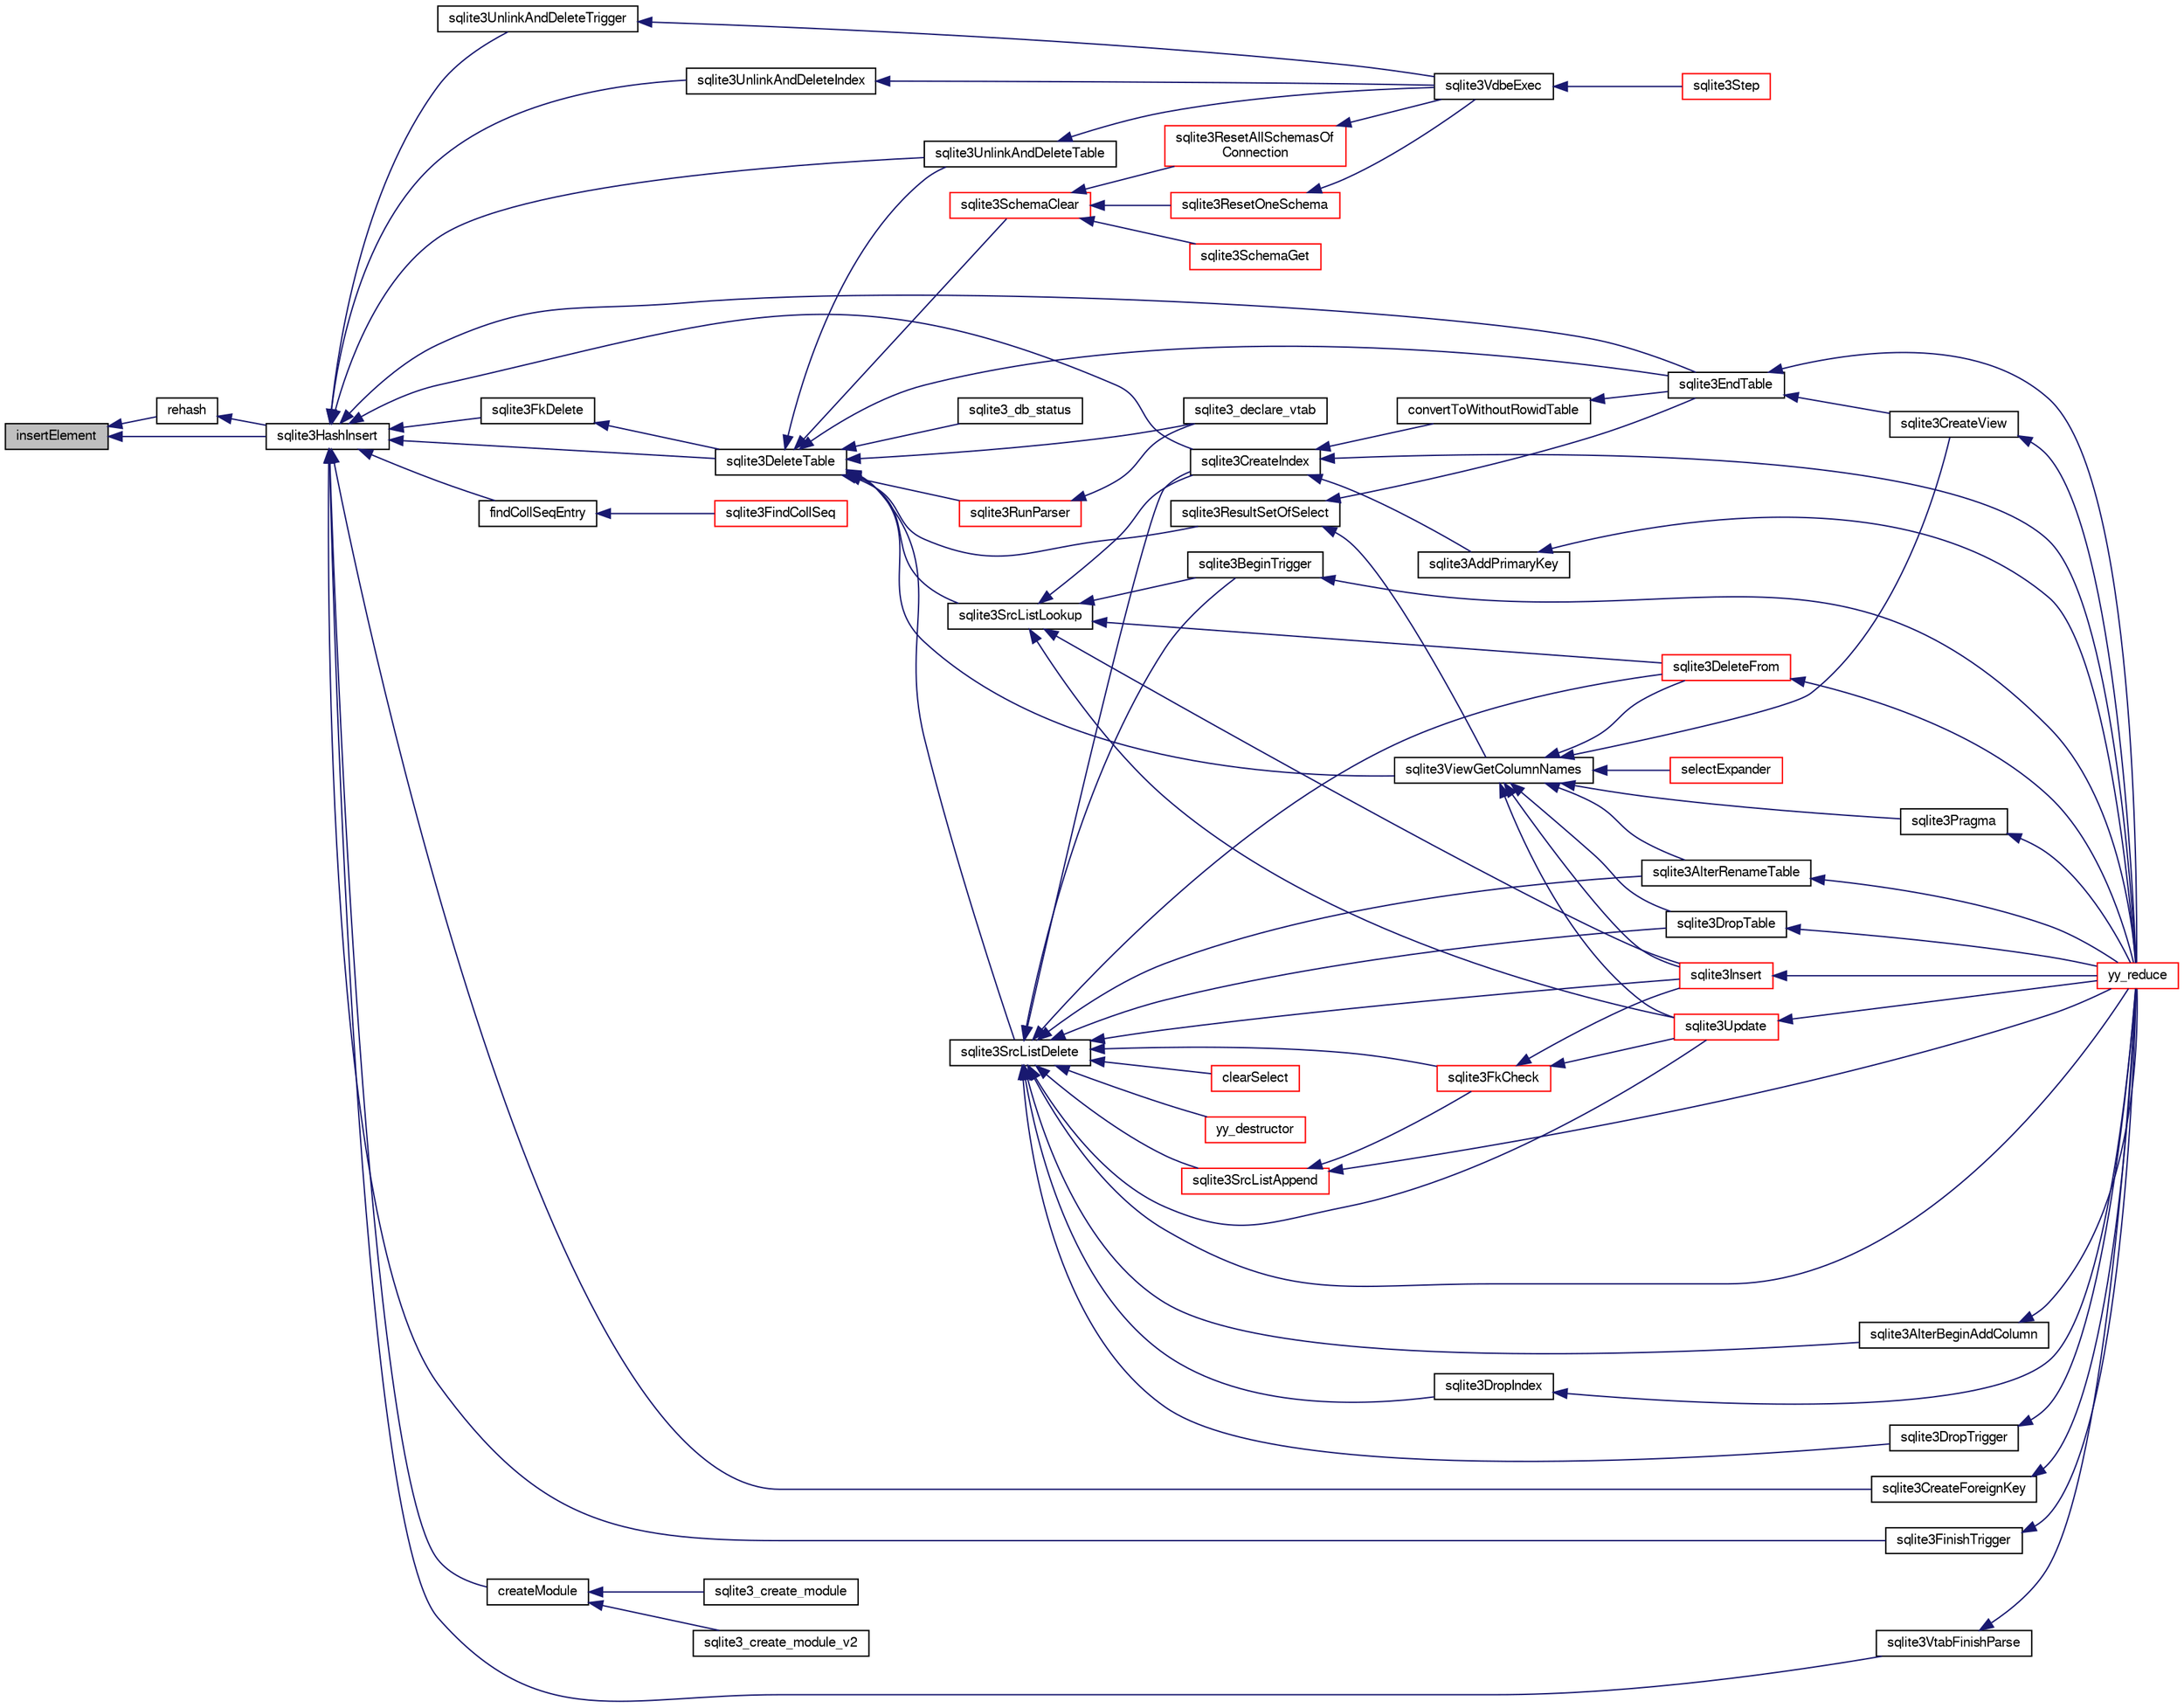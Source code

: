 digraph "insertElement"
{
  edge [fontname="FreeSans",fontsize="10",labelfontname="FreeSans",labelfontsize="10"];
  node [fontname="FreeSans",fontsize="10",shape=record];
  rankdir="LR";
  Node141428 [label="insertElement",height=0.2,width=0.4,color="black", fillcolor="grey75", style="filled", fontcolor="black"];
  Node141428 -> Node141429 [dir="back",color="midnightblue",fontsize="10",style="solid",fontname="FreeSans"];
  Node141429 [label="rehash",height=0.2,width=0.4,color="black", fillcolor="white", style="filled",URL="$sqlite3_8c.html#a4851529638f6c7af16239ee6e2dcc628"];
  Node141429 -> Node141430 [dir="back",color="midnightblue",fontsize="10",style="solid",fontname="FreeSans"];
  Node141430 [label="sqlite3HashInsert",height=0.2,width=0.4,color="black", fillcolor="white", style="filled",URL="$sqlite3_8c.html#aebbc6c13b3c139d5f3463938f441da3d"];
  Node141430 -> Node141431 [dir="back",color="midnightblue",fontsize="10",style="solid",fontname="FreeSans"];
  Node141431 [label="sqlite3UnlinkAndDeleteIndex",height=0.2,width=0.4,color="black", fillcolor="white", style="filled",URL="$sqlite3_8c.html#a889f2dcb438c56db37a6d61e9f25e244"];
  Node141431 -> Node141432 [dir="back",color="midnightblue",fontsize="10",style="solid",fontname="FreeSans"];
  Node141432 [label="sqlite3VdbeExec",height=0.2,width=0.4,color="black", fillcolor="white", style="filled",URL="$sqlite3_8c.html#a8ce40a614bdc56719c4d642b1e4dfb21"];
  Node141432 -> Node141433 [dir="back",color="midnightblue",fontsize="10",style="solid",fontname="FreeSans"];
  Node141433 [label="sqlite3Step",height=0.2,width=0.4,color="red", fillcolor="white", style="filled",URL="$sqlite3_8c.html#a3f2872e873e2758a4beedad1d5113554"];
  Node141430 -> Node141560 [dir="back",color="midnightblue",fontsize="10",style="solid",fontname="FreeSans"];
  Node141560 [label="sqlite3DeleteTable",height=0.2,width=0.4,color="black", fillcolor="white", style="filled",URL="$sqlite3_8c.html#a7fd3d507375a381a3807f92735318973"];
  Node141560 -> Node141561 [dir="back",color="midnightblue",fontsize="10",style="solid",fontname="FreeSans"];
  Node141561 [label="sqlite3_db_status",height=0.2,width=0.4,color="black", fillcolor="white", style="filled",URL="$sqlite3_8h.html#ab64e8333313ee2e44116842711818940"];
  Node141560 -> Node141562 [dir="back",color="midnightblue",fontsize="10",style="solid",fontname="FreeSans"];
  Node141562 [label="sqlite3UnlinkAndDeleteTable",height=0.2,width=0.4,color="black", fillcolor="white", style="filled",URL="$sqlite3_8c.html#a9733677716a49de464f86fff164e9a1b"];
  Node141562 -> Node141432 [dir="back",color="midnightblue",fontsize="10",style="solid",fontname="FreeSans"];
  Node141560 -> Node141474 [dir="back",color="midnightblue",fontsize="10",style="solid",fontname="FreeSans"];
  Node141474 [label="sqlite3EndTable",height=0.2,width=0.4,color="black", fillcolor="white", style="filled",URL="$sqlite3_8c.html#a7b5f2c66c0f0b6f819d970ca389768b0"];
  Node141474 -> Node141475 [dir="back",color="midnightblue",fontsize="10",style="solid",fontname="FreeSans"];
  Node141475 [label="sqlite3CreateView",height=0.2,width=0.4,color="black", fillcolor="white", style="filled",URL="$sqlite3_8c.html#a9d85cb00ff71dee5cd9a019503a6982e"];
  Node141475 -> Node141462 [dir="back",color="midnightblue",fontsize="10",style="solid",fontname="FreeSans"];
  Node141462 [label="yy_reduce",height=0.2,width=0.4,color="red", fillcolor="white", style="filled",URL="$sqlite3_8c.html#a7c419a9b25711c666a9a2449ef377f14"];
  Node141474 -> Node141462 [dir="back",color="midnightblue",fontsize="10",style="solid",fontname="FreeSans"];
  Node141560 -> Node141509 [dir="back",color="midnightblue",fontsize="10",style="solid",fontname="FreeSans"];
  Node141509 [label="sqlite3ViewGetColumnNames",height=0.2,width=0.4,color="black", fillcolor="white", style="filled",URL="$sqlite3_8c.html#aebc7cd8d9e2bd174ae0a60363d3f6ce8"];
  Node141509 -> Node141468 [dir="back",color="midnightblue",fontsize="10",style="solid",fontname="FreeSans"];
  Node141468 [label="sqlite3AlterRenameTable",height=0.2,width=0.4,color="black", fillcolor="white", style="filled",URL="$sqlite3_8c.html#aa5cfdb507ff74e559f2efb0318c96d2c"];
  Node141468 -> Node141462 [dir="back",color="midnightblue",fontsize="10",style="solid",fontname="FreeSans"];
  Node141509 -> Node141475 [dir="back",color="midnightblue",fontsize="10",style="solid",fontname="FreeSans"];
  Node141509 -> Node141470 [dir="back",color="midnightblue",fontsize="10",style="solid",fontname="FreeSans"];
  Node141470 [label="sqlite3DropTable",height=0.2,width=0.4,color="black", fillcolor="white", style="filled",URL="$sqlite3_8c.html#a5534f77364b5568783c0e50db3c9defb"];
  Node141470 -> Node141462 [dir="back",color="midnightblue",fontsize="10",style="solid",fontname="FreeSans"];
  Node141509 -> Node141477 [dir="back",color="midnightblue",fontsize="10",style="solid",fontname="FreeSans"];
  Node141477 [label="sqlite3DeleteFrom",height=0.2,width=0.4,color="red", fillcolor="white", style="filled",URL="$sqlite3_8c.html#ab9b4b45349188b49eabb23f94608a091"];
  Node141477 -> Node141462 [dir="back",color="midnightblue",fontsize="10",style="solid",fontname="FreeSans"];
  Node141509 -> Node141486 [dir="back",color="midnightblue",fontsize="10",style="solid",fontname="FreeSans"];
  Node141486 [label="sqlite3Insert",height=0.2,width=0.4,color="red", fillcolor="white", style="filled",URL="$sqlite3_8c.html#a5b17c9c2000bae6bdff8e6be48d7dc2b"];
  Node141486 -> Node141462 [dir="back",color="midnightblue",fontsize="10",style="solid",fontname="FreeSans"];
  Node141509 -> Node141510 [dir="back",color="midnightblue",fontsize="10",style="solid",fontname="FreeSans"];
  Node141510 [label="sqlite3Pragma",height=0.2,width=0.4,color="black", fillcolor="white", style="filled",URL="$sqlite3_8c.html#a111391370f58f8e6a6eca51fd34d62ed"];
  Node141510 -> Node141462 [dir="back",color="midnightblue",fontsize="10",style="solid",fontname="FreeSans"];
  Node141509 -> Node141493 [dir="back",color="midnightblue",fontsize="10",style="solid",fontname="FreeSans"];
  Node141493 [label="selectExpander",height=0.2,width=0.4,color="red", fillcolor="white", style="filled",URL="$sqlite3_8c.html#abee977318fbf74531340c6e41b0ca953"];
  Node141509 -> Node141487 [dir="back",color="midnightblue",fontsize="10",style="solid",fontname="FreeSans"];
  Node141487 [label="sqlite3Update",height=0.2,width=0.4,color="red", fillcolor="white", style="filled",URL="$sqlite3_8c.html#ac5aa67c46e8cc8174566fabe6809fafa"];
  Node141487 -> Node141462 [dir="back",color="midnightblue",fontsize="10",style="solid",fontname="FreeSans"];
  Node141560 -> Node141563 [dir="back",color="midnightblue",fontsize="10",style="solid",fontname="FreeSans"];
  Node141563 [label="sqlite3SrcListDelete",height=0.2,width=0.4,color="black", fillcolor="white", style="filled",URL="$sqlite3_8c.html#acc250a3e5e7fd8889a16a9f28e3e7312"];
  Node141563 -> Node141468 [dir="back",color="midnightblue",fontsize="10",style="solid",fontname="FreeSans"];
  Node141563 -> Node141469 [dir="back",color="midnightblue",fontsize="10",style="solid",fontname="FreeSans"];
  Node141469 [label="sqlite3AlterBeginAddColumn",height=0.2,width=0.4,color="black", fillcolor="white", style="filled",URL="$sqlite3_8c.html#a884f7bc342f8753d938ae1f1b9157d2d"];
  Node141469 -> Node141462 [dir="back",color="midnightblue",fontsize="10",style="solid",fontname="FreeSans"];
  Node141563 -> Node141470 [dir="back",color="midnightblue",fontsize="10",style="solid",fontname="FreeSans"];
  Node141563 -> Node141471 [dir="back",color="midnightblue",fontsize="10",style="solid",fontname="FreeSans"];
  Node141471 [label="sqlite3CreateIndex",height=0.2,width=0.4,color="black", fillcolor="white", style="filled",URL="$sqlite3_8c.html#a8dbe5e590ab6c58a8c45f34f7c81e825"];
  Node141471 -> Node141472 [dir="back",color="midnightblue",fontsize="10",style="solid",fontname="FreeSans"];
  Node141472 [label="sqlite3AddPrimaryKey",height=0.2,width=0.4,color="black", fillcolor="white", style="filled",URL="$sqlite3_8c.html#af2b0672c3379d2a7d927d210ae0ade62"];
  Node141472 -> Node141462 [dir="back",color="midnightblue",fontsize="10",style="solid",fontname="FreeSans"];
  Node141471 -> Node141473 [dir="back",color="midnightblue",fontsize="10",style="solid",fontname="FreeSans"];
  Node141473 [label="convertToWithoutRowidTable",height=0.2,width=0.4,color="black", fillcolor="white", style="filled",URL="$sqlite3_8c.html#a0d41effc4e4a0ba740429a08f6747313"];
  Node141473 -> Node141474 [dir="back",color="midnightblue",fontsize="10",style="solid",fontname="FreeSans"];
  Node141471 -> Node141462 [dir="back",color="midnightblue",fontsize="10",style="solid",fontname="FreeSans"];
  Node141563 -> Node141556 [dir="back",color="midnightblue",fontsize="10",style="solid",fontname="FreeSans"];
  Node141556 [label="sqlite3DropIndex",height=0.2,width=0.4,color="black", fillcolor="white", style="filled",URL="$sqlite3_8c.html#a3ffd2536f34a0cf6d427710b06b71e83"];
  Node141556 -> Node141462 [dir="back",color="midnightblue",fontsize="10",style="solid",fontname="FreeSans"];
  Node141563 -> Node141564 [dir="back",color="midnightblue",fontsize="10",style="solid",fontname="FreeSans"];
  Node141564 [label="sqlite3SrcListAppend",height=0.2,width=0.4,color="red", fillcolor="white", style="filled",URL="$sqlite3_8c.html#a2d72a77bc508ef9a3e4a7f9af34d4fce"];
  Node141564 -> Node141506 [dir="back",color="midnightblue",fontsize="10",style="solid",fontname="FreeSans"];
  Node141506 [label="sqlite3FkCheck",height=0.2,width=0.4,color="red", fillcolor="white", style="filled",URL="$sqlite3_8c.html#aa38fb76c7d6f48f19772877a41703b92"];
  Node141506 -> Node141486 [dir="back",color="midnightblue",fontsize="10",style="solid",fontname="FreeSans"];
  Node141506 -> Node141487 [dir="back",color="midnightblue",fontsize="10",style="solid",fontname="FreeSans"];
  Node141564 -> Node141462 [dir="back",color="midnightblue",fontsize="10",style="solid",fontname="FreeSans"];
  Node141563 -> Node141477 [dir="back",color="midnightblue",fontsize="10",style="solid",fontname="FreeSans"];
  Node141563 -> Node141506 [dir="back",color="midnightblue",fontsize="10",style="solid",fontname="FreeSans"];
  Node141563 -> Node141486 [dir="back",color="midnightblue",fontsize="10",style="solid",fontname="FreeSans"];
  Node141563 -> Node141570 [dir="back",color="midnightblue",fontsize="10",style="solid",fontname="FreeSans"];
  Node141570 [label="clearSelect",height=0.2,width=0.4,color="red", fillcolor="white", style="filled",URL="$sqlite3_8c.html#ac083bac4f2f02c26aa02fc24ca8c2dd9"];
  Node141563 -> Node141490 [dir="back",color="midnightblue",fontsize="10",style="solid",fontname="FreeSans"];
  Node141490 [label="sqlite3BeginTrigger",height=0.2,width=0.4,color="black", fillcolor="white", style="filled",URL="$sqlite3_8c.html#ac20a731dbd52edec68a09962c7f39a4c"];
  Node141490 -> Node141462 [dir="back",color="midnightblue",fontsize="10",style="solid",fontname="FreeSans"];
  Node141563 -> Node141557 [dir="back",color="midnightblue",fontsize="10",style="solid",fontname="FreeSans"];
  Node141557 [label="sqlite3DropTrigger",height=0.2,width=0.4,color="black", fillcolor="white", style="filled",URL="$sqlite3_8c.html#affdf1dd65e331b06feaef6ff8636305f"];
  Node141557 -> Node141462 [dir="back",color="midnightblue",fontsize="10",style="solid",fontname="FreeSans"];
  Node141563 -> Node141487 [dir="back",color="midnightblue",fontsize="10",style="solid",fontname="FreeSans"];
  Node141563 -> Node141595 [dir="back",color="midnightblue",fontsize="10",style="solid",fontname="FreeSans"];
  Node141595 [label="yy_destructor",height=0.2,width=0.4,color="red", fillcolor="white", style="filled",URL="$sqlite3_8c.html#afca0f0d2a9c0e0ca0625382394fa060e"];
  Node141563 -> Node141462 [dir="back",color="midnightblue",fontsize="10",style="solid",fontname="FreeSans"];
  Node141560 -> Node141640 [dir="back",color="midnightblue",fontsize="10",style="solid",fontname="FreeSans"];
  Node141640 [label="sqlite3SchemaClear",height=0.2,width=0.4,color="red", fillcolor="white", style="filled",URL="$sqlite3_8c.html#a927c603430267e42c56ab38ca221322a"];
  Node141640 -> Node141641 [dir="back",color="midnightblue",fontsize="10",style="solid",fontname="FreeSans"];
  Node141641 [label="sqlite3ResetOneSchema",height=0.2,width=0.4,color="red", fillcolor="white", style="filled",URL="$sqlite3_8c.html#aae32656cb46c5449ae7c53fc8aa27887"];
  Node141641 -> Node141432 [dir="back",color="midnightblue",fontsize="10",style="solid",fontname="FreeSans"];
  Node141640 -> Node141643 [dir="back",color="midnightblue",fontsize="10",style="solid",fontname="FreeSans"];
  Node141643 [label="sqlite3ResetAllSchemasOf\lConnection",height=0.2,width=0.4,color="red", fillcolor="white", style="filled",URL="$sqlite3_8c.html#a2fc0d7e9d7e688a2a81ea4775dd12e33"];
  Node141643 -> Node141432 [dir="back",color="midnightblue",fontsize="10",style="solid",fontname="FreeSans"];
  Node141640 -> Node141671 [dir="back",color="midnightblue",fontsize="10",style="solid",fontname="FreeSans"];
  Node141671 [label="sqlite3SchemaGet",height=0.2,width=0.4,color="red", fillcolor="white", style="filled",URL="$sqlite3_8c.html#aea657029436ec374cbd09f8cc2747169"];
  Node141560 -> Node141476 [dir="back",color="midnightblue",fontsize="10",style="solid",fontname="FreeSans"];
  Node141476 [label="sqlite3SrcListLookup",height=0.2,width=0.4,color="black", fillcolor="white", style="filled",URL="$sqlite3_8c.html#a6354fab5d5d3aa8a721e43d480c16701"];
  Node141476 -> Node141471 [dir="back",color="midnightblue",fontsize="10",style="solid",fontname="FreeSans"];
  Node141476 -> Node141477 [dir="back",color="midnightblue",fontsize="10",style="solid",fontname="FreeSans"];
  Node141476 -> Node141486 [dir="back",color="midnightblue",fontsize="10",style="solid",fontname="FreeSans"];
  Node141476 -> Node141490 [dir="back",color="midnightblue",fontsize="10",style="solid",fontname="FreeSans"];
  Node141476 -> Node141487 [dir="back",color="midnightblue",fontsize="10",style="solid",fontname="FreeSans"];
  Node141560 -> Node141508 [dir="back",color="midnightblue",fontsize="10",style="solid",fontname="FreeSans"];
  Node141508 [label="sqlite3ResultSetOfSelect",height=0.2,width=0.4,color="black", fillcolor="white", style="filled",URL="$sqlite3_8c.html#ade35a86757654a36498d74152aa2fda8"];
  Node141508 -> Node141474 [dir="back",color="midnightblue",fontsize="10",style="solid",fontname="FreeSans"];
  Node141508 -> Node141509 [dir="back",color="midnightblue",fontsize="10",style="solid",fontname="FreeSans"];
  Node141560 -> Node141629 [dir="back",color="midnightblue",fontsize="10",style="solid",fontname="FreeSans"];
  Node141629 [label="sqlite3_declare_vtab",height=0.2,width=0.4,color="black", fillcolor="white", style="filled",URL="$sqlite3_8h.html#a65393c41da76ae1470a7c7f4b4aca600"];
  Node141560 -> Node141598 [dir="back",color="midnightblue",fontsize="10",style="solid",fontname="FreeSans"];
  Node141598 [label="sqlite3RunParser",height=0.2,width=0.4,color="red", fillcolor="white", style="filled",URL="$sqlite3_8c.html#a174f16a9adcc64bf971bae4a5ffa3488"];
  Node141598 -> Node141629 [dir="back",color="midnightblue",fontsize="10",style="solid",fontname="FreeSans"];
  Node141430 -> Node141562 [dir="back",color="midnightblue",fontsize="10",style="solid",fontname="FreeSans"];
  Node141430 -> Node141474 [dir="back",color="midnightblue",fontsize="10",style="solid",fontname="FreeSans"];
  Node141430 -> Node141592 [dir="back",color="midnightblue",fontsize="10",style="solid",fontname="FreeSans"];
  Node141592 [label="sqlite3CreateForeignKey",height=0.2,width=0.4,color="black", fillcolor="white", style="filled",URL="$sqlite3_8c.html#a60425130ff4f583e63d3540525d3cd3a"];
  Node141592 -> Node141462 [dir="back",color="midnightblue",fontsize="10",style="solid",fontname="FreeSans"];
  Node141430 -> Node141471 [dir="back",color="midnightblue",fontsize="10",style="solid",fontname="FreeSans"];
  Node141430 -> Node141692 [dir="back",color="midnightblue",fontsize="10",style="solid",fontname="FreeSans"];
  Node141692 [label="findCollSeqEntry",height=0.2,width=0.4,color="black", fillcolor="white", style="filled",URL="$sqlite3_8c.html#aaf9ae07c81dca508e137b5880e94aa98"];
  Node141692 -> Node141693 [dir="back",color="midnightblue",fontsize="10",style="solid",fontname="FreeSans"];
  Node141693 [label="sqlite3FindCollSeq",height=0.2,width=0.4,color="red", fillcolor="white", style="filled",URL="$sqlite3_8c.html#ac4f91d39f24a6435de12698fdb16bc14"];
  Node141430 -> Node141634 [dir="back",color="midnightblue",fontsize="10",style="solid",fontname="FreeSans"];
  Node141634 [label="sqlite3FkDelete",height=0.2,width=0.4,color="black", fillcolor="white", style="filled",URL="$sqlite3_8c.html#a59a33da6c4e11d3f99b15eafdc01f013"];
  Node141634 -> Node141560 [dir="back",color="midnightblue",fontsize="10",style="solid",fontname="FreeSans"];
  Node141430 -> Node141608 [dir="back",color="midnightblue",fontsize="10",style="solid",fontname="FreeSans"];
  Node141608 [label="sqlite3FinishTrigger",height=0.2,width=0.4,color="black", fillcolor="white", style="filled",URL="$sqlite3_8c.html#a15231afa0ac739363aee4cdb88380886"];
  Node141608 -> Node141462 [dir="back",color="midnightblue",fontsize="10",style="solid",fontname="FreeSans"];
  Node141430 -> Node141672 [dir="back",color="midnightblue",fontsize="10",style="solid",fontname="FreeSans"];
  Node141672 [label="sqlite3UnlinkAndDeleteTrigger",height=0.2,width=0.4,color="black", fillcolor="white", style="filled",URL="$sqlite3_8c.html#aa779646f1e1667b589b01dd8b494a53c"];
  Node141672 -> Node141432 [dir="back",color="midnightblue",fontsize="10",style="solid",fontname="FreeSans"];
  Node141430 -> Node141736 [dir="back",color="midnightblue",fontsize="10",style="solid",fontname="FreeSans"];
  Node141736 [label="createModule",height=0.2,width=0.4,color="black", fillcolor="white", style="filled",URL="$sqlite3_8c.html#a77134e0947164db4ca98b4b516bfdf6b"];
  Node141736 -> Node141737 [dir="back",color="midnightblue",fontsize="10",style="solid",fontname="FreeSans"];
  Node141737 [label="sqlite3_create_module",height=0.2,width=0.4,color="black", fillcolor="white", style="filled",URL="$sqlite3_8h.html#ac1c2da392b14a7bba8cc7605d56438d0"];
  Node141736 -> Node141738 [dir="back",color="midnightblue",fontsize="10",style="solid",fontname="FreeSans"];
  Node141738 [label="sqlite3_create_module_v2",height=0.2,width=0.4,color="black", fillcolor="white", style="filled",URL="$sqlite3_8h.html#a293bb76c4e725c89ea93dde3ffa0c665"];
  Node141430 -> Node141609 [dir="back",color="midnightblue",fontsize="10",style="solid",fontname="FreeSans"];
  Node141609 [label="sqlite3VtabFinishParse",height=0.2,width=0.4,color="black", fillcolor="white", style="filled",URL="$sqlite3_8c.html#a31979f7a03df3cc53c4189dd1f3ea24c"];
  Node141609 -> Node141462 [dir="back",color="midnightblue",fontsize="10",style="solid",fontname="FreeSans"];
  Node141428 -> Node141430 [dir="back",color="midnightblue",fontsize="10",style="solid",fontname="FreeSans"];
}
